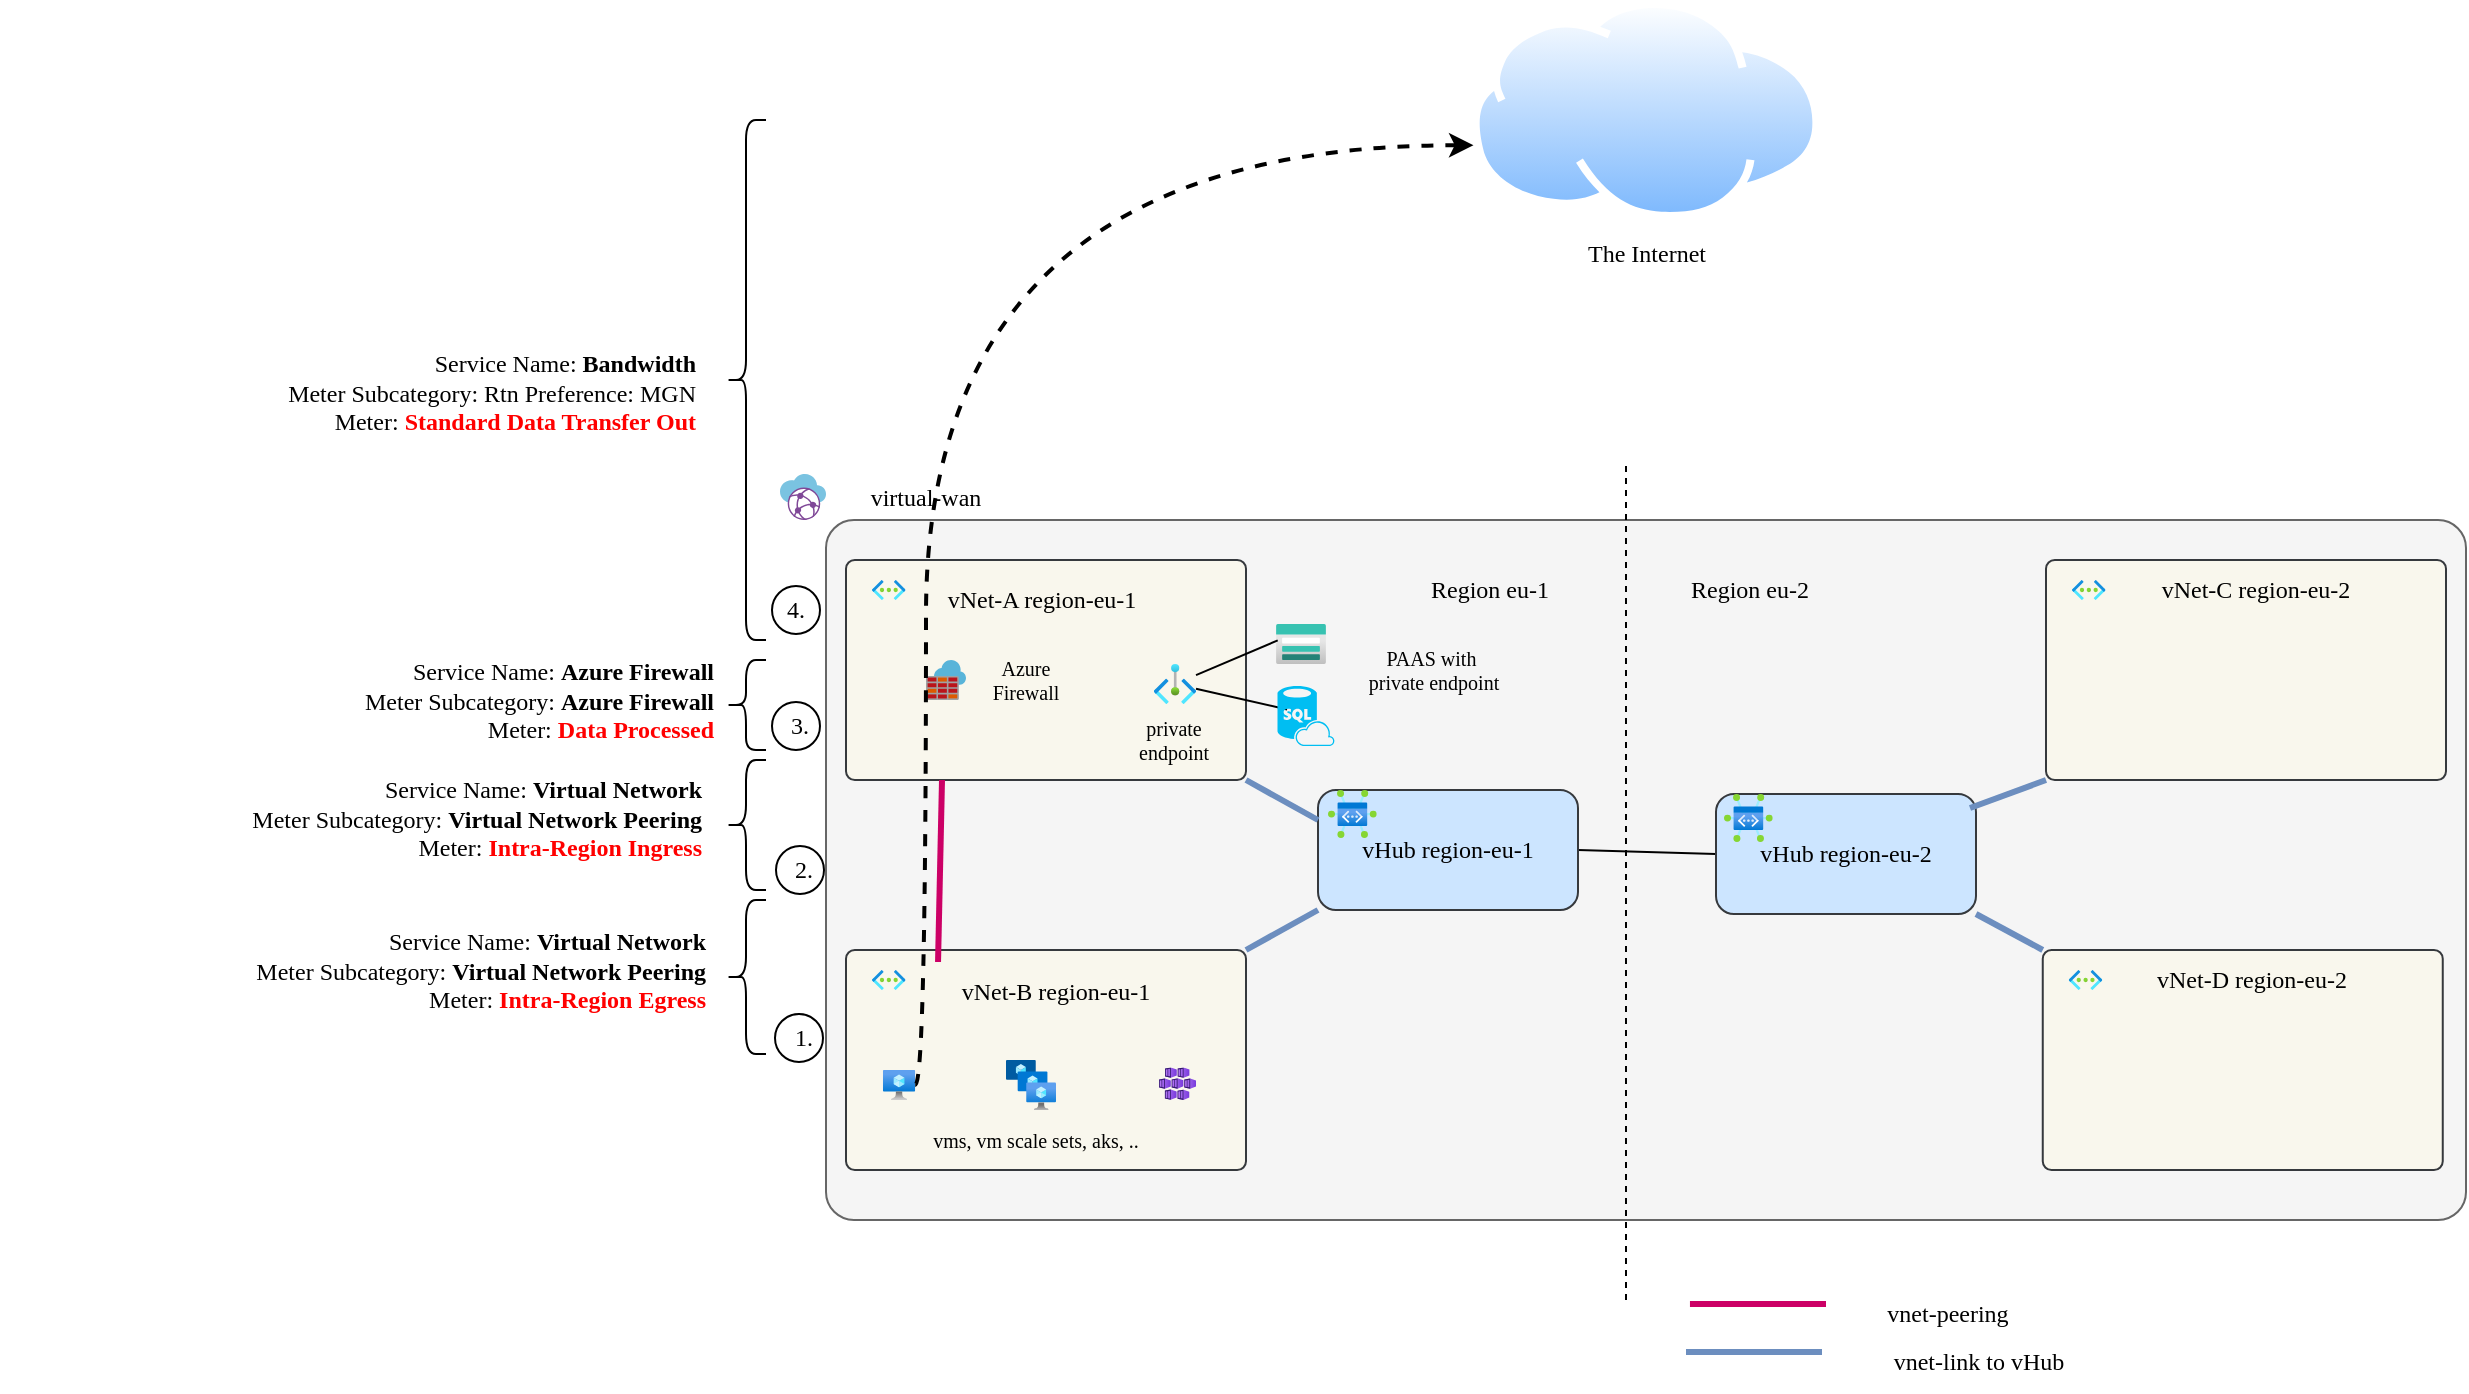 <mxfile version="27.0.9">
  <diagram name="Seite-1" id="C0ghvE-4qZL3EzDajxP_">
    <mxGraphModel dx="4173" dy="1260" grid="1" gridSize="10" guides="1" tooltips="1" connect="1" arrows="1" fold="1" page="1" pageScale="1" pageWidth="827" pageHeight="1169" math="0" shadow="0">
      <root>
        <mxCell id="0" />
        <mxCell id="1" parent="0" />
        <mxCell id="R-18-_3KANF1rud_f1Pe-13" value="" style="ellipse;whiteSpace=wrap;html=1;aspect=fixed;" vertex="1" parent="1">
          <mxGeometry x="-125.5" y="617" width="24" height="24" as="geometry" />
        </mxCell>
        <mxCell id="duxP4CULR9FMRPUdZlci-1" value="" style="rounded=1;whiteSpace=wrap;html=1;arcSize=4;fillColor=#f5f5f5;fontColor=#333333;strokeColor=#666666;" parent="1" vertex="1">
          <mxGeometry x="-100" y="370" width="820" height="350" as="geometry" />
        </mxCell>
        <mxCell id="duxP4CULR9FMRPUdZlci-2" value="The Internet" style="image;aspect=fixed;perimeter=ellipsePerimeter;html=1;align=center;shadow=0;dashed=0;spacingTop=3;image=img/lib/active_directory/internet_cloud.svg;fontFamily=Lucida Console;" parent="1" vertex="1">
          <mxGeometry x="222.7" y="110" width="174.6" height="110" as="geometry" />
        </mxCell>
        <mxCell id="duxP4CULR9FMRPUdZlci-22" style="rounded=0;orthogonalLoop=1;jettySize=auto;html=1;exitX=1;exitY=0.5;exitDx=0;exitDy=0;entryX=0;entryY=0.5;entryDx=0;entryDy=0;endArrow=none;startFill=0;" parent="1" source="duxP4CULR9FMRPUdZlci-3" target="duxP4CULR9FMRPUdZlci-5" edge="1">
          <mxGeometry relative="1" as="geometry" />
        </mxCell>
        <mxCell id="duxP4CULR9FMRPUdZlci-3" value="vHub region-eu-1 " style="rounded=1;whiteSpace=wrap;html=1;fontFamily=Lucida Console;fillColor=#cce5ff;strokeColor=#36393d;" parent="1" vertex="1">
          <mxGeometry x="146" y="505" width="130" height="60" as="geometry" />
        </mxCell>
        <mxCell id="duxP4CULR9FMRPUdZlci-5" value="&lt;font face=&quot;Lucida Console&quot;&gt;vHub region-eu-2&lt;/font&gt;" style="rounded=1;whiteSpace=wrap;html=1;fillColor=#cce5ff;strokeColor=#36393d;" parent="1" vertex="1">
          <mxGeometry x="345" y="507" width="130" height="60" as="geometry" />
        </mxCell>
        <mxCell id="duxP4CULR9FMRPUdZlci-20" style="rounded=0;orthogonalLoop=1;jettySize=auto;html=1;exitX=1;exitY=1;exitDx=0;exitDy=0;entryX=0;entryY=0.25;entryDx=0;entryDy=0;endArrow=none;startFill=0;strokeWidth=3;fillColor=#dae8fc;strokeColor=#6c8ebf;" parent="1" source="duxP4CULR9FMRPUdZlci-7" target="duxP4CULR9FMRPUdZlci-3" edge="1">
          <mxGeometry relative="1" as="geometry" />
        </mxCell>
        <mxCell id="duxP4CULR9FMRPUdZlci-7" value="" style="rounded=1;whiteSpace=wrap;html=1;arcSize=4;fillColor=#f9f7ed;strokeColor=#36393d;" parent="1" vertex="1">
          <mxGeometry x="-90" y="390" width="200" height="110" as="geometry" />
        </mxCell>
        <mxCell id="duxP4CULR9FMRPUdZlci-9" value="" style="image;aspect=fixed;html=1;points=[];align=center;fontSize=12;image=img/lib/azure2/networking/Virtual_Networks.svg;" parent="1" vertex="1">
          <mxGeometry x="-77" y="400" width="16.75" height="10" as="geometry" />
        </mxCell>
        <mxCell id="duxP4CULR9FMRPUdZlci-10" value="vNet-A region-eu-1" style="text;html=1;align=center;verticalAlign=middle;whiteSpace=wrap;rounded=0;fontFamily=Lucida Console;" parent="1" vertex="1">
          <mxGeometry x="-62" y="395" width="140" height="30" as="geometry" />
        </mxCell>
        <mxCell id="duxP4CULR9FMRPUdZlci-21" style="rounded=0;orthogonalLoop=1;jettySize=auto;html=1;exitX=1;exitY=0;exitDx=0;exitDy=0;entryX=0;entryY=1;entryDx=0;entryDy=0;endArrow=none;startFill=0;strokeWidth=3;fillColor=#dae8fc;strokeColor=#6c8ebf;" parent="1" source="duxP4CULR9FMRPUdZlci-12" target="duxP4CULR9FMRPUdZlci-3" edge="1">
          <mxGeometry relative="1" as="geometry" />
        </mxCell>
        <mxCell id="duxP4CULR9FMRPUdZlci-12" value="" style="rounded=1;whiteSpace=wrap;html=1;arcSize=4;fillColor=#f9f7ed;strokeColor=#36393d;" parent="1" vertex="1">
          <mxGeometry x="-90" y="585" width="200" height="110" as="geometry" />
        </mxCell>
        <mxCell id="duxP4CULR9FMRPUdZlci-13" value="" style="image;aspect=fixed;html=1;points=[];align=center;fontSize=12;image=img/lib/azure2/networking/Virtual_Networks.svg;" parent="1" vertex="1">
          <mxGeometry x="-77" y="595" width="16.75" height="10" as="geometry" />
        </mxCell>
        <mxCell id="duxP4CULR9FMRPUdZlci-14" value="vNet-B region-eu-1" style="text;html=1;align=center;verticalAlign=middle;whiteSpace=wrap;rounded=0;fontFamily=Lucida Console;" parent="1" vertex="1">
          <mxGeometry x="-55" y="591" width="140" height="30" as="geometry" />
        </mxCell>
        <mxCell id="duxP4CULR9FMRPUdZlci-15" value="" style="rounded=1;whiteSpace=wrap;html=1;arcSize=4;fillColor=#f9f7ed;strokeColor=#36393d;" parent="1" vertex="1">
          <mxGeometry x="510" y="390" width="200" height="110" as="geometry" />
        </mxCell>
        <mxCell id="duxP4CULR9FMRPUdZlci-16" value="" style="image;aspect=fixed;html=1;points=[];align=center;fontSize=12;image=img/lib/azure2/networking/Virtual_Networks.svg;" parent="1" vertex="1">
          <mxGeometry x="523" y="400" width="16.75" height="10" as="geometry" />
        </mxCell>
        <mxCell id="duxP4CULR9FMRPUdZlci-30" style="rounded=0;orthogonalLoop=1;jettySize=auto;html=1;exitX=0.25;exitY=1;exitDx=0;exitDy=0;entryX=0.093;entryY=0;entryDx=0;entryDy=0;entryPerimeter=0;endArrow=none;startFill=0;strokeWidth=3;fillColor=#fff2cc;strokeColor=#CC0066;" parent="1" edge="1">
          <mxGeometry relative="1" as="geometry">
            <mxPoint x="-42" y="500" as="sourcePoint" />
            <mxPoint x="-43.98" y="591" as="targetPoint" />
          </mxGeometry>
        </mxCell>
        <mxCell id="duxP4CULR9FMRPUdZlci-17" value="vNet-C region-eu-2" style="text;html=1;align=center;verticalAlign=middle;whiteSpace=wrap;rounded=0;fontFamily=Lucida Console;" parent="1" vertex="1">
          <mxGeometry x="545" y="390" width="140" height="30" as="geometry" />
        </mxCell>
        <mxCell id="duxP4CULR9FMRPUdZlci-18" value="" style="image;aspect=fixed;html=1;points=[];align=center;fontSize=12;image=img/lib/azure2/networking/Virtual_WAN_Hub.svg;" parent="1" vertex="1">
          <mxGeometry x="151" y="505" width="24.38" height="24" as="geometry" />
        </mxCell>
        <mxCell id="duxP4CULR9FMRPUdZlci-19" value="" style="image;aspect=fixed;html=1;points=[];align=center;fontSize=12;image=img/lib/azure2/networking/Virtual_WAN_Hub.svg;" parent="1" vertex="1">
          <mxGeometry x="349" y="507" width="24.38" height="24" as="geometry" />
        </mxCell>
        <mxCell id="duxP4CULR9FMRPUdZlci-23" style="rounded=0;orthogonalLoop=1;jettySize=auto;html=1;exitX=0;exitY=1;exitDx=0;exitDy=0;entryX=0.977;entryY=0.117;entryDx=0;entryDy=0;entryPerimeter=0;strokeWidth=3;fillColor=#dae8fc;strokeColor=#6c8ebf;endArrow=none;startFill=0;" parent="1" source="duxP4CULR9FMRPUdZlci-15" target="duxP4CULR9FMRPUdZlci-5" edge="1">
          <mxGeometry relative="1" as="geometry" />
        </mxCell>
        <mxCell id="duxP4CULR9FMRPUdZlci-28" style="rounded=0;orthogonalLoop=1;jettySize=auto;html=1;exitX=0;exitY=0;exitDx=0;exitDy=0;entryX=1;entryY=1;entryDx=0;entryDy=0;endArrow=none;startFill=0;strokeWidth=3;fillColor=#dae8fc;strokeColor=#6c8ebf;" parent="1" source="duxP4CULR9FMRPUdZlci-24" target="duxP4CULR9FMRPUdZlci-5" edge="1">
          <mxGeometry relative="1" as="geometry" />
        </mxCell>
        <mxCell id="duxP4CULR9FMRPUdZlci-24" value="" style="rounded=1;whiteSpace=wrap;html=1;arcSize=4;fillColor=#f9f7ed;strokeColor=#36393d;" parent="1" vertex="1">
          <mxGeometry x="508.38" y="585" width="200" height="110" as="geometry" />
        </mxCell>
        <mxCell id="duxP4CULR9FMRPUdZlci-25" value="" style="image;aspect=fixed;html=1;points=[];align=center;fontSize=12;image=img/lib/azure2/networking/Virtual_Networks.svg;" parent="1" vertex="1">
          <mxGeometry x="521.38" y="595" width="16.75" height="10" as="geometry" />
        </mxCell>
        <mxCell id="duxP4CULR9FMRPUdZlci-26" value="vNet-D region-eu-2" style="text;html=1;align=center;verticalAlign=middle;whiteSpace=wrap;rounded=0;fontFamily=Lucida Console;" parent="1" vertex="1">
          <mxGeometry x="543.38" y="585" width="140" height="30" as="geometry" />
        </mxCell>
        <mxCell id="duxP4CULR9FMRPUdZlci-31" value="" style="image;sketch=0;aspect=fixed;html=1;points=[];align=center;fontSize=12;image=img/lib/mscae/Virtual_WANs.svg;" parent="1" vertex="1">
          <mxGeometry x="-123" y="347" width="23" height="23" as="geometry" />
        </mxCell>
        <mxCell id="duxP4CULR9FMRPUdZlci-34" value="&lt;font face=&quot;Lucida Console&quot;&gt;virtual-wan&lt;/font&gt;" style="text;html=1;align=center;verticalAlign=middle;whiteSpace=wrap;rounded=0;" parent="1" vertex="1">
          <mxGeometry x="-100" y="343.5" width="100" height="30" as="geometry" />
        </mxCell>
        <mxCell id="duxP4CULR9FMRPUdZlci-35" value="" style="endArrow=none;dashed=1;html=1;rounded=0;" parent="1" edge="1">
          <mxGeometry width="50" height="50" relative="1" as="geometry">
            <mxPoint x="300" y="760" as="sourcePoint" />
            <mxPoint x="300" y="340" as="targetPoint" />
          </mxGeometry>
        </mxCell>
        <mxCell id="duxP4CULR9FMRPUdZlci-36" value="Region eu-1" style="text;html=1;align=center;verticalAlign=middle;whiteSpace=wrap;rounded=0;fontFamily=Lucida Console;" parent="1" vertex="1">
          <mxGeometry x="187.38" y="390" width="90" height="30" as="geometry" />
        </mxCell>
        <mxCell id="duxP4CULR9FMRPUdZlci-37" value="Region eu-2" style="text;html=1;align=center;verticalAlign=middle;whiteSpace=wrap;rounded=0;fontFamily=Lucida Console;" parent="1" vertex="1">
          <mxGeometry x="317.38" y="390" width="90" height="30" as="geometry" />
        </mxCell>
        <mxCell id="duxP4CULR9FMRPUdZlci-41" style="rounded=0;orthogonalLoop=1;jettySize=auto;html=1;exitX=0.25;exitY=1;exitDx=0;exitDy=0;endArrow=none;startFill=0;strokeWidth=3;fillColor=#fff2cc;strokeColor=#CC0066;" parent="1" edge="1">
          <mxGeometry relative="1" as="geometry">
            <mxPoint x="331.98" y="762" as="sourcePoint" />
            <mxPoint x="400" y="762" as="targetPoint" />
          </mxGeometry>
        </mxCell>
        <mxCell id="duxP4CULR9FMRPUdZlci-42" style="rounded=0;orthogonalLoop=1;jettySize=auto;html=1;endArrow=none;startFill=0;strokeWidth=3;fillColor=#dae8fc;strokeColor=#6c8ebf;" parent="1" edge="1">
          <mxGeometry relative="1" as="geometry">
            <mxPoint x="330" y="786" as="sourcePoint" />
            <mxPoint x="398" y="786" as="targetPoint" />
          </mxGeometry>
        </mxCell>
        <mxCell id="duxP4CULR9FMRPUdZlci-43" value="vnet-peering" style="text;html=1;align=center;verticalAlign=middle;whiteSpace=wrap;rounded=0;fontFamily=Lucida Console;" parent="1" vertex="1">
          <mxGeometry x="396" y="752" width="130" height="30" as="geometry" />
        </mxCell>
        <mxCell id="duxP4CULR9FMRPUdZlci-44" value="vnet-link to vHub" style="text;html=1;align=center;verticalAlign=middle;whiteSpace=wrap;rounded=0;fontFamily=Lucida Console;" parent="1" vertex="1">
          <mxGeometry x="395.38" y="776" width="162.62" height="30" as="geometry" />
        </mxCell>
        <mxCell id="duxP4CULR9FMRPUdZlci-45" value="" style="image;aspect=fixed;html=1;points=[];align=center;fontSize=12;image=img/lib/azure2/compute/VM_Scale_Sets.svg;" parent="1" vertex="1">
          <mxGeometry x="-10" y="640" width="25" height="25" as="geometry" />
        </mxCell>
        <mxCell id="duxP4CULR9FMRPUdZlci-46" value="" style="image;aspect=fixed;html=1;points=[];align=center;fontSize=12;image=img/lib/azure2/compute/Virtual_Machine.svg;" parent="1" vertex="1">
          <mxGeometry x="-71.56" y="645" width="16.17" height="15" as="geometry" />
        </mxCell>
        <mxCell id="duxP4CULR9FMRPUdZlci-48" value="" style="image;sketch=0;aspect=fixed;html=1;points=[];align=center;fontSize=12;image=img/lib/mscae/Azure_Firewall.svg;" parent="1" vertex="1">
          <mxGeometry x="-50" y="440" width="20" height="20" as="geometry" />
        </mxCell>
        <mxCell id="duxP4CULR9FMRPUdZlci-49" value="&lt;div&gt;Azure&lt;/div&gt;&lt;div&gt;Firewall&lt;/div&gt;" style="text;html=1;align=center;verticalAlign=middle;whiteSpace=wrap;rounded=0;fontFamily=Lucida Console;fontSize=10;" parent="1" vertex="1">
          <mxGeometry x="-30" y="435" width="60" height="30" as="geometry" />
        </mxCell>
        <mxCell id="duxP4CULR9FMRPUdZlci-50" value="" style="image;aspect=fixed;html=1;points=[];align=center;fontSize=12;image=img/lib/azure2/storage/Storage_Accounts.svg;" parent="1" vertex="1">
          <mxGeometry x="125" y="422" width="25" height="20" as="geometry" />
        </mxCell>
        <mxCell id="duxP4CULR9FMRPUdZlci-51" value="&lt;div&gt;private endpoint&lt;/div&gt;" style="text;html=1;align=center;verticalAlign=middle;whiteSpace=wrap;rounded=0;fontFamily=Lucida Console;fontSize=10;" parent="1" vertex="1">
          <mxGeometry x="44.49" y="465" width="60" height="30" as="geometry" />
        </mxCell>
        <mxCell id="duxP4CULR9FMRPUdZlci-52" value="" style="image;aspect=fixed;html=1;points=[];align=center;fontSize=12;image=img/lib/azure2/other/Private_Endpoints.svg;" parent="1" vertex="1">
          <mxGeometry x="63.97" y="442" width="21.03" height="20" as="geometry" />
        </mxCell>
        <mxCell id="duxP4CULR9FMRPUdZlci-56" style="rounded=0;orthogonalLoop=1;jettySize=auto;html=1;entryX=0.168;entryY=0.391;entryDx=0;entryDy=0;entryPerimeter=0;endArrow=none;startFill=0;" parent="1" source="duxP4CULR9FMRPUdZlci-52" target="duxP4CULR9FMRPUdZlci-53" edge="1">
          <mxGeometry relative="1" as="geometry" />
        </mxCell>
        <mxCell id="duxP4CULR9FMRPUdZlci-53" value="" style="verticalLabelPosition=bottom;html=1;verticalAlign=top;align=center;strokeColor=none;fillColor=#00BEF2;shape=mxgraph.azure.sql_database_sql_azure;" parent="1" vertex="1">
          <mxGeometry x="125.75" y="453" width="28.5" height="30" as="geometry" />
        </mxCell>
        <mxCell id="duxP4CULR9FMRPUdZlci-54" value="&lt;div&gt;PAAS with&amp;nbsp;&lt;/div&gt;&lt;div&gt;private endpoint&lt;/div&gt;" style="text;html=1;align=center;verticalAlign=middle;whiteSpace=wrap;rounded=0;fontFamily=Lucida Console;fontSize=10;" parent="1" vertex="1">
          <mxGeometry x="154.25" y="430" width="100" height="30" as="geometry" />
        </mxCell>
        <mxCell id="duxP4CULR9FMRPUdZlci-55" style="rounded=0;orthogonalLoop=1;jettySize=auto;html=1;entryX=0.035;entryY=0.41;entryDx=0;entryDy=0;entryPerimeter=0;endArrow=none;startFill=0;" parent="1" source="duxP4CULR9FMRPUdZlci-52" target="duxP4CULR9FMRPUdZlci-50" edge="1">
          <mxGeometry relative="1" as="geometry" />
        </mxCell>
        <mxCell id="duxP4CULR9FMRPUdZlci-57" value="vms, vm scale sets, aks, .." style="text;html=1;align=center;verticalAlign=middle;whiteSpace=wrap;rounded=0;fontFamily=Lucida Console;fontSize=10;" parent="1" vertex="1">
          <mxGeometry x="-100" y="665" width="210" height="30" as="geometry" />
        </mxCell>
        <mxCell id="duxP4CULR9FMRPUdZlci-58" value="" style="image;aspect=fixed;html=1;points=[];align=center;fontSize=12;image=img/lib/azure2/compute/Kubernetes_Services.svg;" parent="1" vertex="1">
          <mxGeometry x="66.52" y="643.69" width="18.48" height="16.31" as="geometry" />
        </mxCell>
        <mxCell id="SmQvaODmb2H4A3a63OkO-1" style="edgeStyle=orthogonalEdgeStyle;rounded=0;orthogonalLoop=1;jettySize=auto;html=1;entryX=0.006;entryY=0.66;entryDx=0;entryDy=0;entryPerimeter=0;curved=1;strokeWidth=2;dashed=1;" parent="1" source="duxP4CULR9FMRPUdZlci-46" target="duxP4CULR9FMRPUdZlci-2" edge="1">
          <mxGeometry relative="1" as="geometry">
            <Array as="points">
              <mxPoint x="-50" y="652" />
              <mxPoint x="-50" y="183" />
            </Array>
          </mxGeometry>
        </mxCell>
        <mxCell id="R-18-_3KANF1rud_f1Pe-1" value="" style="shape=curlyBracket;whiteSpace=wrap;html=1;rounded=1;labelPosition=left;verticalLabelPosition=middle;align=right;verticalAlign=middle;" vertex="1" parent="1">
          <mxGeometry x="-150" y="560" width="20" height="77" as="geometry" />
        </mxCell>
        <mxCell id="R-18-_3KANF1rud_f1Pe-2" value="" style="shape=curlyBracket;whiteSpace=wrap;html=1;rounded=1;labelPosition=left;verticalLabelPosition=middle;align=right;verticalAlign=middle;" vertex="1" parent="1">
          <mxGeometry x="-150" y="490" width="20" height="65" as="geometry" />
        </mxCell>
        <mxCell id="R-18-_3KANF1rud_f1Pe-4" value="&lt;font face=&quot;Lucida Console&quot;&gt;&lt;br&gt;Service Name: &lt;b&gt;Virtual Network&lt;br&gt;&lt;/b&gt;&lt;/font&gt;&lt;div&gt;&lt;font face=&quot;Lucida Console&quot;&gt;Meter Subcategory: &lt;b&gt;Virtual Network Peering&lt;/b&gt;&lt;/font&gt;&lt;/div&gt;&lt;div&gt;&lt;font face=&quot;Lucida Console&quot;&gt;Meter: &lt;b&gt;&lt;span style=&quot;color: rgb(255, 0, 0);&quot;&gt;Intra-Region Egress&lt;/span&gt;&lt;/b&gt;&lt;/font&gt;&lt;/div&gt;" style="text;html=1;align=right;verticalAlign=middle;rounded=0;whiteSpace=wrap;" vertex="1" parent="1">
          <mxGeometry x="-508" y="553" width="350" height="70" as="geometry" />
        </mxCell>
        <mxCell id="R-18-_3KANF1rud_f1Pe-7" value="&lt;font face=&quot;Lucida Console&quot;&gt;&lt;br&gt;Service Name: &lt;b&gt;Virtual Network&lt;br&gt;&lt;/b&gt;&lt;/font&gt;&lt;div&gt;&lt;font face=&quot;Lucida Console&quot;&gt;Meter Subcategory: &lt;b&gt;Virtual Network Peering&lt;/b&gt;&lt;/font&gt;&lt;/div&gt;&lt;div&gt;&lt;font face=&quot;Lucida Console&quot;&gt;Meter: &lt;b&gt;&lt;span style=&quot;color: rgb(255, 0, 0);&quot;&gt;Intra-Region Ingress&lt;/span&gt;&lt;/b&gt;&lt;/font&gt;&lt;/div&gt;" style="text;html=1;align=right;verticalAlign=middle;rounded=0;whiteSpace=wrap;" vertex="1" parent="1">
          <mxGeometry x="-510" y="477" width="350" height="70" as="geometry" />
        </mxCell>
        <mxCell id="R-18-_3KANF1rud_f1Pe-8" value="" style="shape=curlyBracket;whiteSpace=wrap;html=1;rounded=1;labelPosition=left;verticalLabelPosition=middle;align=right;verticalAlign=middle;" vertex="1" parent="1">
          <mxGeometry x="-150" y="440" width="20" height="45" as="geometry" />
        </mxCell>
        <mxCell id="R-18-_3KANF1rud_f1Pe-9" value="&lt;font face=&quot;Lucida Console&quot;&gt;&lt;br&gt;Service Name: &lt;b&gt;Azure Firewall&lt;/b&gt;&lt;/font&gt;&lt;div&gt;&lt;font face=&quot;Lucida Console&quot;&gt;Meter Subcategory: &lt;b&gt;Azure Firewall&lt;/b&gt;&lt;/font&gt;&lt;/div&gt;&lt;div&gt;&lt;font face=&quot;Lucida Console&quot;&gt;Meter: &lt;b&gt;&lt;span style=&quot;color: rgb(255, 0, 0);&quot;&gt;Data Processed&lt;/span&gt;&lt;/b&gt;&lt;/font&gt;&lt;/div&gt;" style="text;html=1;align=right;verticalAlign=middle;rounded=0;whiteSpace=wrap;" vertex="1" parent="1">
          <mxGeometry x="-504" y="418" width="350" height="70" as="geometry" />
        </mxCell>
        <mxCell id="R-18-_3KANF1rud_f1Pe-10" value="" style="shape=curlyBracket;whiteSpace=wrap;html=1;rounded=1;labelPosition=left;verticalLabelPosition=middle;align=right;verticalAlign=middle;" vertex="1" parent="1">
          <mxGeometry x="-150" y="170" width="20" height="260" as="geometry" />
        </mxCell>
        <mxCell id="R-18-_3KANF1rud_f1Pe-11" value="&lt;font face=&quot;Lucida Console&quot;&gt;&lt;br&gt;Service Name: &lt;b&gt;Bandwidth&lt;/b&gt;&lt;/font&gt;&lt;div&gt;&lt;font face=&quot;Lucida Console&quot;&gt;Meter Subcategory: &lt;/font&gt;&lt;span class=&quot;pie-legend-title ellipsis&quot;&gt;&lt;font face=&quot;Lucida Console&quot;&gt;Rtn Preference: MGN&lt;/font&gt;&lt;/span&gt;&lt;/div&gt;&lt;div&gt;&lt;font face=&quot;Lucida Console&quot;&gt;Meter: &lt;b&gt;&lt;span style=&quot;color: rgb(255, 0, 0);&quot;&gt;Standard Data Transfer Out&lt;/span&gt;&lt;/b&gt;&lt;/font&gt;&lt;/div&gt;" style="text;html=1;align=right;verticalAlign=middle;rounded=0;whiteSpace=wrap;" vertex="1" parent="1">
          <mxGeometry x="-513" y="264" width="350" height="70" as="geometry" />
        </mxCell>
        <mxCell id="R-18-_3KANF1rud_f1Pe-12" value="1." style="text;html=1;align=center;verticalAlign=middle;whiteSpace=wrap;rounded=0;fontFamily=Lucida Console;" vertex="1" parent="1">
          <mxGeometry x="-141.5" y="614" width="60" height="30" as="geometry" />
        </mxCell>
        <mxCell id="R-18-_3KANF1rud_f1Pe-14" value="" style="ellipse;whiteSpace=wrap;html=1;aspect=fixed;" vertex="1" parent="1">
          <mxGeometry x="-125" y="533" width="24" height="24" as="geometry" />
        </mxCell>
        <mxCell id="R-18-_3KANF1rud_f1Pe-15" value="2." style="text;html=1;align=center;verticalAlign=middle;whiteSpace=wrap;rounded=0;fontFamily=Lucida Console;" vertex="1" parent="1">
          <mxGeometry x="-141" y="530" width="60" height="30" as="geometry" />
        </mxCell>
        <mxCell id="R-18-_3KANF1rud_f1Pe-16" value="" style="ellipse;whiteSpace=wrap;html=1;aspect=fixed;" vertex="1" parent="1">
          <mxGeometry x="-127" y="461" width="24" height="24" as="geometry" />
        </mxCell>
        <mxCell id="R-18-_3KANF1rud_f1Pe-17" value="3." style="text;html=1;align=center;verticalAlign=middle;whiteSpace=wrap;rounded=0;fontFamily=Lucida Console;" vertex="1" parent="1">
          <mxGeometry x="-143" y="458" width="60" height="30" as="geometry" />
        </mxCell>
        <mxCell id="R-18-_3KANF1rud_f1Pe-18" value="" style="ellipse;whiteSpace=wrap;html=1;aspect=fixed;" vertex="1" parent="1">
          <mxGeometry x="-127" y="403" width="24" height="24" as="geometry" />
        </mxCell>
        <mxCell id="R-18-_3KANF1rud_f1Pe-19" value="4." style="text;html=1;align=center;verticalAlign=middle;whiteSpace=wrap;rounded=0;fontFamily=Lucida Console;" vertex="1" parent="1">
          <mxGeometry x="-145" y="400" width="60" height="30" as="geometry" />
        </mxCell>
      </root>
    </mxGraphModel>
  </diagram>
</mxfile>
